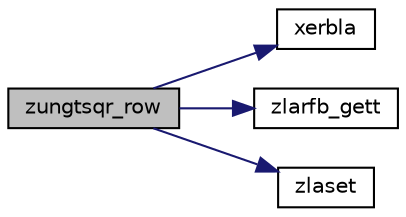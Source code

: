 digraph "zungtsqr_row"
{
 // LATEX_PDF_SIZE
  edge [fontname="Helvetica",fontsize="10",labelfontname="Helvetica",labelfontsize="10"];
  node [fontname="Helvetica",fontsize="10",shape=record];
  rankdir="LR";
  Node1 [label="zungtsqr_row",height=0.2,width=0.4,color="black", fillcolor="grey75", style="filled", fontcolor="black",tooltip="ZUNGTSQR_ROW"];
  Node1 -> Node2 [color="midnightblue",fontsize="10",style="solid",fontname="Helvetica"];
  Node2 [label="xerbla",height=0.2,width=0.4,color="black", fillcolor="white", style="filled",URL="$xerbla_8f.html#a377ee61015baf8dea7770b3a404b1c07",tooltip="XERBLA"];
  Node1 -> Node3 [color="midnightblue",fontsize="10",style="solid",fontname="Helvetica"];
  Node3 [label="zlarfb_gett",height=0.2,width=0.4,color="black", fillcolor="white", style="filled",URL="$zlarfb__gett_8f.html#a72f8f09779176de1bd5fb0873c58305d",tooltip="ZLARFB_GETT"];
  Node1 -> Node4 [color="midnightblue",fontsize="10",style="solid",fontname="Helvetica"];
  Node4 [label="zlaset",height=0.2,width=0.4,color="black", fillcolor="white", style="filled",URL="$zlaset_8f.html#aa4389d0e0e031c70c351acf7dbad6a85",tooltip="ZLASET initializes the off-diagonal elements and the diagonal elements of a matrix to given values."];
}
